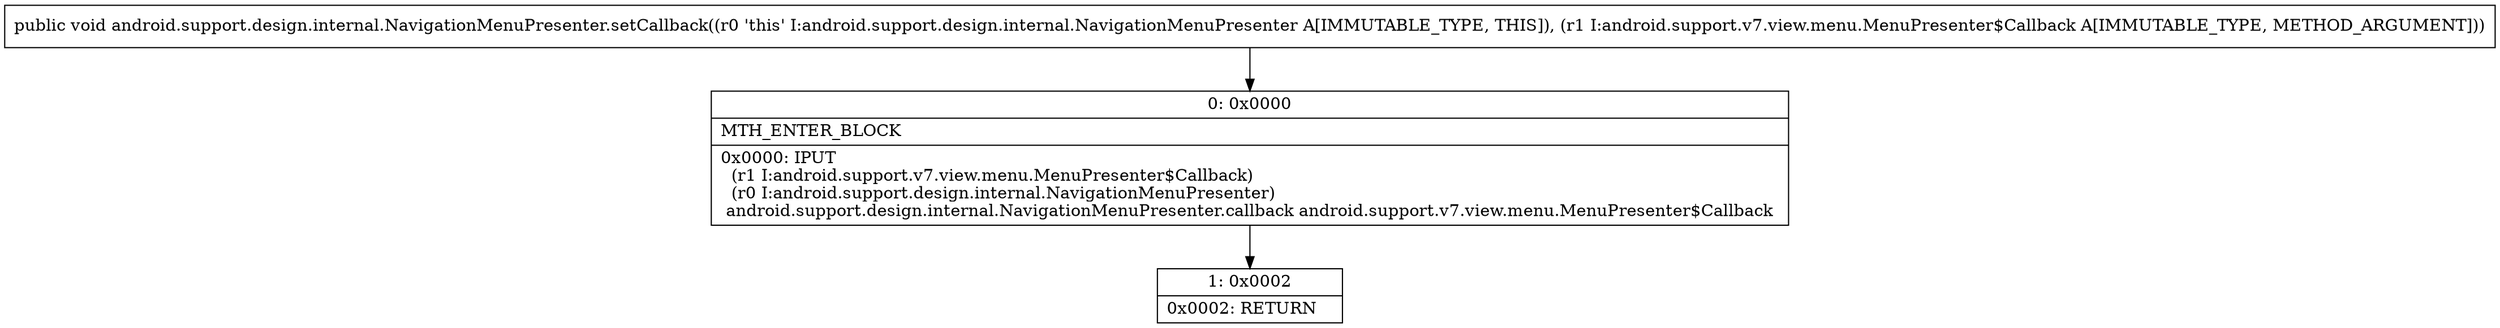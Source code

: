 digraph "CFG forandroid.support.design.internal.NavigationMenuPresenter.setCallback(Landroid\/support\/v7\/view\/menu\/MenuPresenter$Callback;)V" {
Node_0 [shape=record,label="{0\:\ 0x0000|MTH_ENTER_BLOCK\l|0x0000: IPUT  \l  (r1 I:android.support.v7.view.menu.MenuPresenter$Callback)\l  (r0 I:android.support.design.internal.NavigationMenuPresenter)\l android.support.design.internal.NavigationMenuPresenter.callback android.support.v7.view.menu.MenuPresenter$Callback \l}"];
Node_1 [shape=record,label="{1\:\ 0x0002|0x0002: RETURN   \l}"];
MethodNode[shape=record,label="{public void android.support.design.internal.NavigationMenuPresenter.setCallback((r0 'this' I:android.support.design.internal.NavigationMenuPresenter A[IMMUTABLE_TYPE, THIS]), (r1 I:android.support.v7.view.menu.MenuPresenter$Callback A[IMMUTABLE_TYPE, METHOD_ARGUMENT])) }"];
MethodNode -> Node_0;
Node_0 -> Node_1;
}

